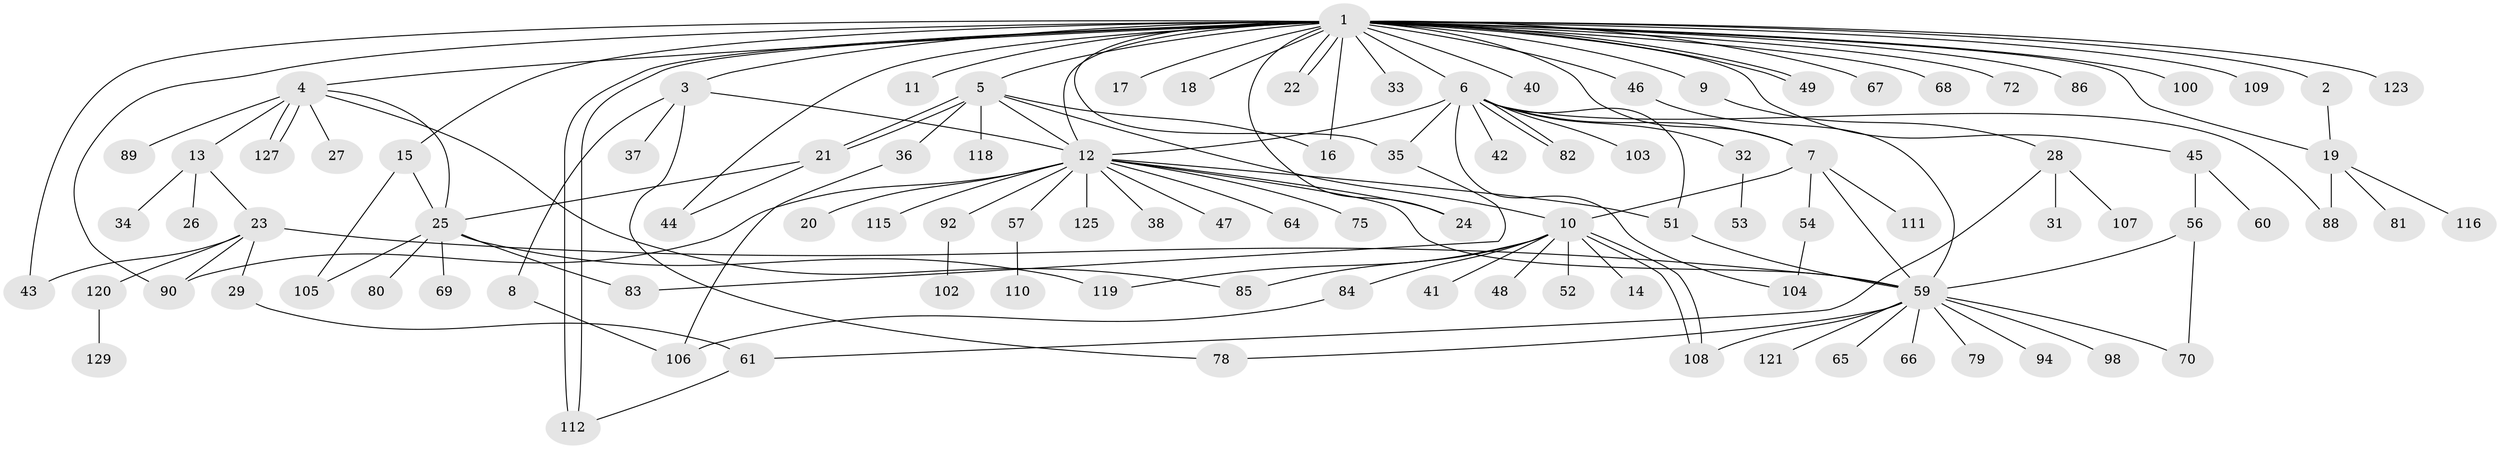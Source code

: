// Generated by graph-tools (version 1.1) at 2025/51/02/27/25 19:51:59]
// undirected, 102 vertices, 142 edges
graph export_dot {
graph [start="1"]
  node [color=gray90,style=filled];
  1 [super="+62"];
  2 [super="+93"];
  3;
  4 [super="+126"];
  5 [super="+58"];
  6 [super="+55"];
  7 [super="+101"];
  8 [super="+95"];
  9;
  10 [super="+76"];
  11;
  12 [super="+30"];
  13 [super="+91"];
  14;
  15 [super="+128"];
  16 [super="+122"];
  17;
  18;
  19 [super="+74"];
  20;
  21 [super="+39"];
  22;
  23 [super="+73"];
  24;
  25 [super="+77"];
  26;
  27;
  28 [super="+99"];
  29;
  31;
  32;
  33;
  34;
  35 [super="+97"];
  36 [super="+117"];
  37;
  38;
  40 [super="+96"];
  41;
  42;
  43 [super="+113"];
  44;
  45 [super="+50"];
  46;
  47;
  48;
  49;
  51;
  52;
  53;
  54;
  56;
  57 [super="+63"];
  59 [super="+71"];
  60;
  61;
  64;
  65;
  66;
  67;
  68;
  69;
  70;
  72;
  75;
  78;
  79;
  80;
  81;
  82;
  83 [super="+87"];
  84;
  85;
  86;
  88;
  89;
  90;
  92;
  94;
  98;
  100;
  102 [super="+130"];
  103;
  104;
  105;
  106 [super="+114"];
  107;
  108;
  109;
  110;
  111;
  112 [super="+124"];
  115;
  116;
  118;
  119;
  120;
  121;
  123;
  125;
  127;
  129;
  1 -- 2;
  1 -- 3;
  1 -- 4;
  1 -- 5;
  1 -- 6;
  1 -- 7;
  1 -- 9;
  1 -- 11;
  1 -- 12;
  1 -- 15;
  1 -- 17;
  1 -- 18;
  1 -- 22;
  1 -- 22;
  1 -- 24;
  1 -- 33;
  1 -- 35;
  1 -- 40;
  1 -- 43 [weight=2];
  1 -- 44;
  1 -- 45;
  1 -- 46;
  1 -- 49;
  1 -- 49;
  1 -- 67;
  1 -- 68;
  1 -- 72;
  1 -- 86;
  1 -- 90;
  1 -- 100;
  1 -- 109;
  1 -- 112;
  1 -- 112;
  1 -- 123;
  1 -- 16;
  1 -- 19;
  2 -- 19;
  3 -- 8;
  3 -- 12;
  3 -- 37;
  3 -- 78;
  4 -- 13;
  4 -- 25;
  4 -- 27;
  4 -- 85;
  4 -- 89;
  4 -- 127;
  4 -- 127;
  5 -- 10;
  5 -- 16;
  5 -- 21;
  5 -- 21;
  5 -- 36;
  5 -- 12;
  5 -- 118;
  6 -- 7;
  6 -- 32;
  6 -- 42;
  6 -- 82;
  6 -- 82;
  6 -- 88;
  6 -- 104;
  6 -- 12;
  6 -- 35;
  6 -- 51;
  6 -- 103;
  7 -- 10;
  7 -- 54;
  7 -- 59;
  7 -- 111;
  8 -- 106;
  9 -- 28;
  10 -- 14;
  10 -- 41;
  10 -- 48;
  10 -- 52;
  10 -- 84;
  10 -- 85;
  10 -- 108;
  10 -- 108;
  10 -- 119;
  12 -- 20;
  12 -- 24;
  12 -- 47;
  12 -- 51;
  12 -- 57;
  12 -- 59;
  12 -- 75;
  12 -- 115;
  12 -- 125;
  12 -- 64;
  12 -- 38;
  12 -- 90;
  12 -- 92;
  13 -- 23;
  13 -- 26;
  13 -- 34;
  15 -- 25;
  15 -- 105;
  19 -- 88;
  19 -- 116;
  19 -- 81;
  21 -- 25;
  21 -- 44;
  23 -- 29;
  23 -- 43;
  23 -- 59;
  23 -- 90;
  23 -- 120;
  25 -- 69;
  25 -- 80;
  25 -- 83;
  25 -- 105;
  25 -- 119;
  28 -- 31;
  28 -- 61;
  28 -- 107;
  29 -- 61;
  32 -- 53;
  35 -- 83;
  36 -- 106;
  45 -- 56;
  45 -- 60;
  46 -- 59;
  51 -- 59;
  54 -- 104;
  56 -- 59;
  56 -- 70;
  57 -- 110;
  59 -- 65;
  59 -- 66;
  59 -- 70;
  59 -- 78;
  59 -- 79;
  59 -- 98;
  59 -- 108;
  59 -- 121;
  59 -- 94;
  61 -- 112;
  84 -- 106;
  92 -- 102;
  120 -- 129;
}

